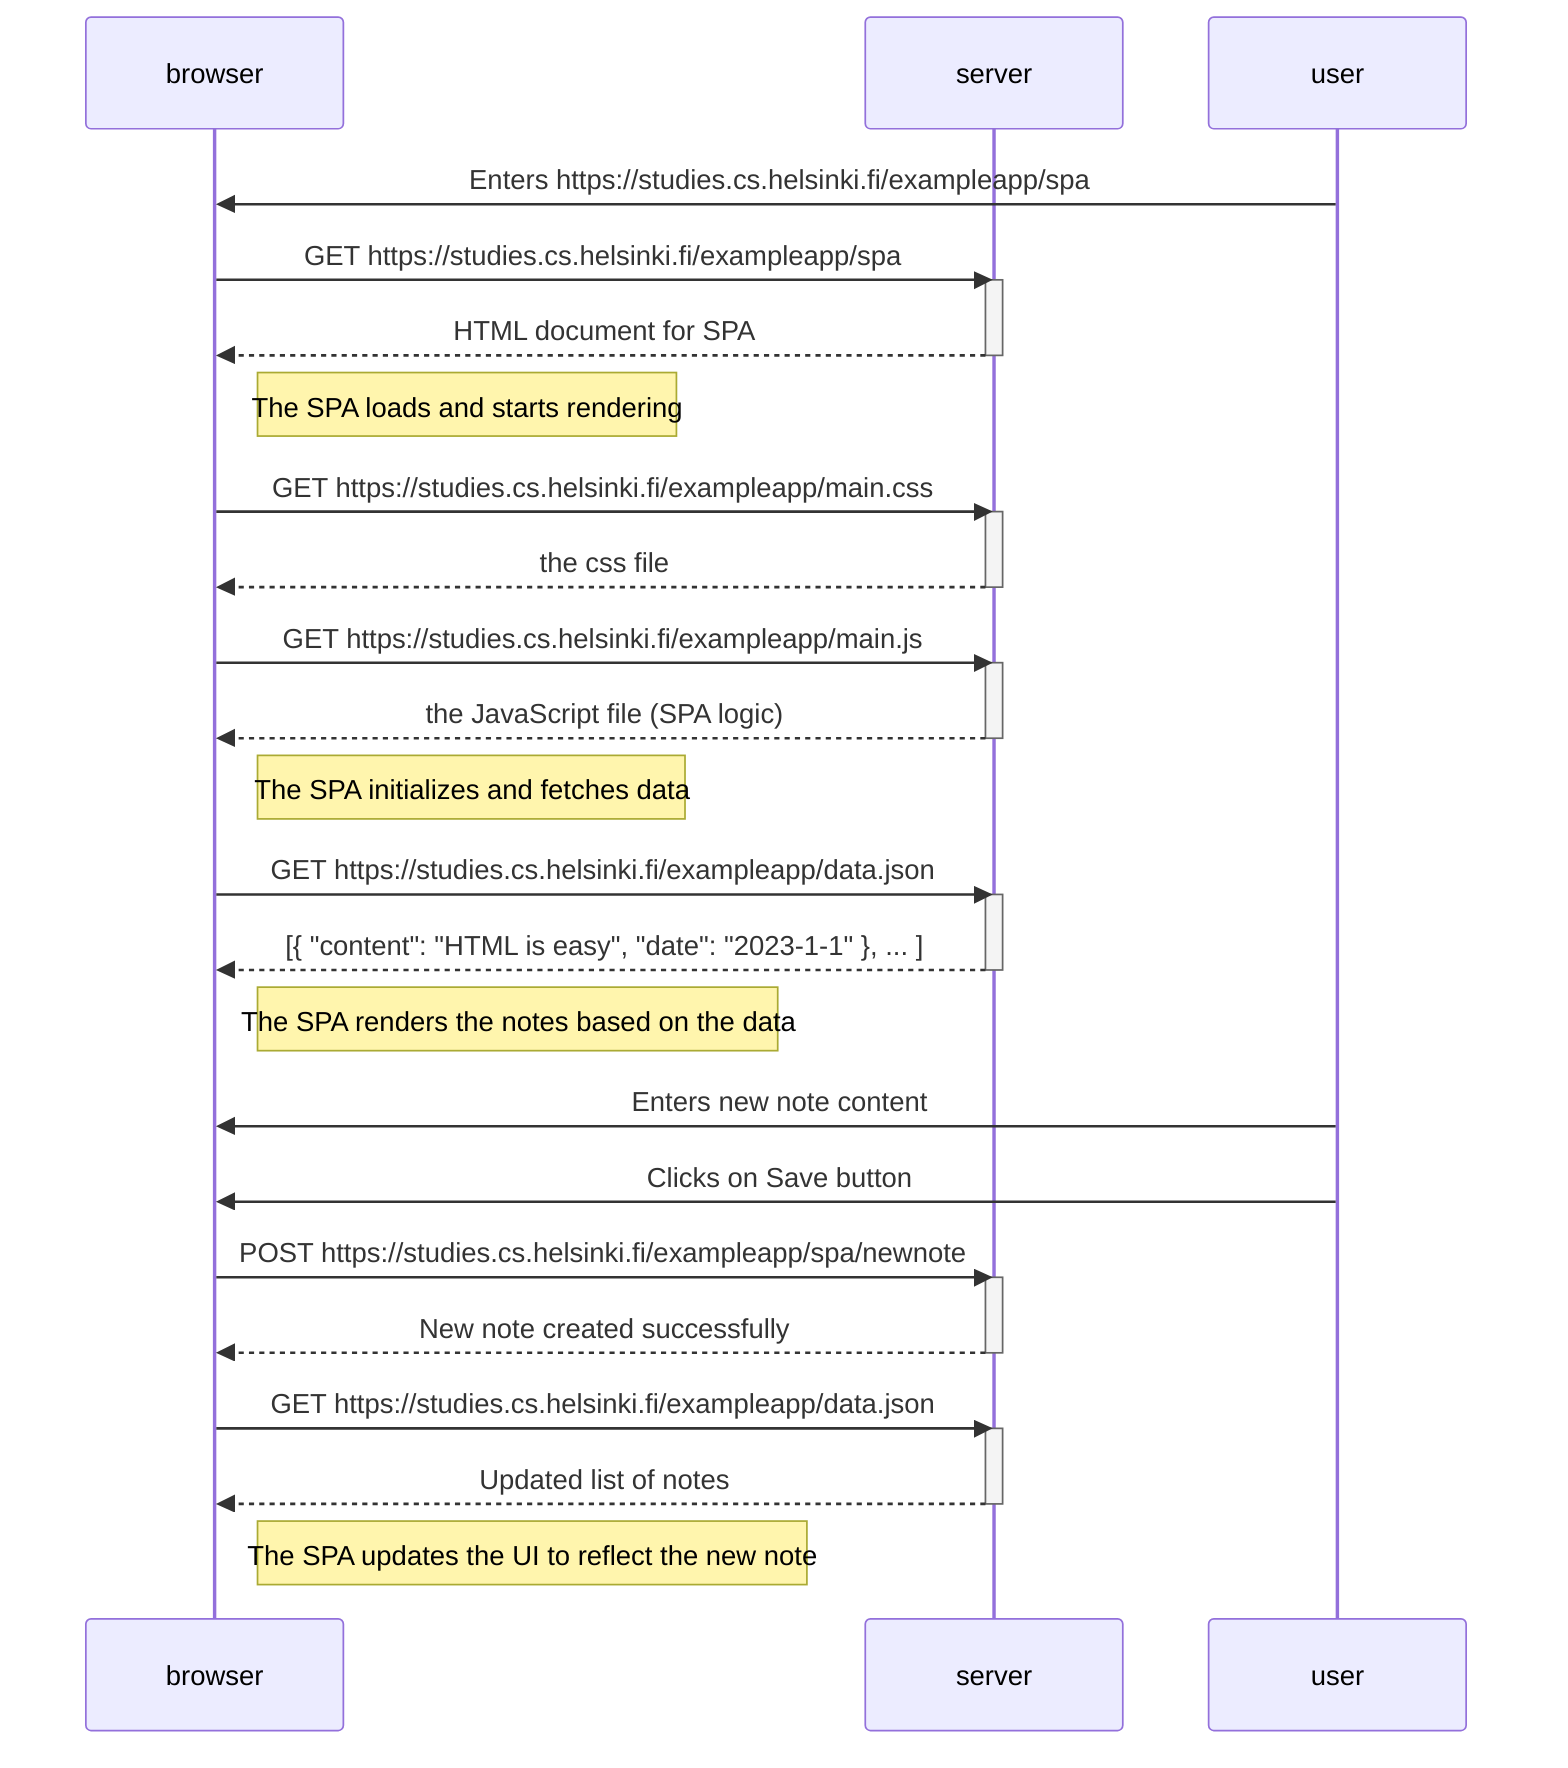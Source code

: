 sequenceDiagram
    participant browser
    participant server
    participant user

    user->>browser: Enters https://studies.cs.helsinki.fi/exampleapp/spa
    browser->>server: GET https://studies.cs.helsinki.fi/exampleapp/spa
    activate server
    server-->>browser: HTML document for SPA
    deactivate server

    Note right of browser: The SPA loads and starts rendering

    browser->>server: GET https://studies.cs.helsinki.fi/exampleapp/main.css
    activate server
    server-->>browser: the css file
    deactivate server

    browser->>server: GET https://studies.cs.helsinki.fi/exampleapp/main.js
    activate server
    server-->>browser: the JavaScript file (SPA logic)
    deactivate server

    Note right of browser: The SPA initializes and fetches data

    browser->>server: GET https://studies.cs.helsinki.fi/exampleapp/data.json
    activate server
    server-->>browser: [{ "content": "HTML is easy", "date": "2023-1-1" }, ... ]
    deactivate server

    Note right of browser: The SPA renders the notes based on the data

    user->>browser: Enters new note content
    user->>browser: Clicks on Save button

    browser->>server: POST https://studies.cs.helsinki.fi/exampleapp/spa/newnote
    activate server
    server-->>browser: New note created successfully
    deactivate server

    browser->>server: GET https://studies.cs.helsinki.fi/exampleapp/data.json
    activate server
    server-->>browser: Updated list of notes
    deactivate server

    Note right of browser: The SPA updates the UI to reflect the new note